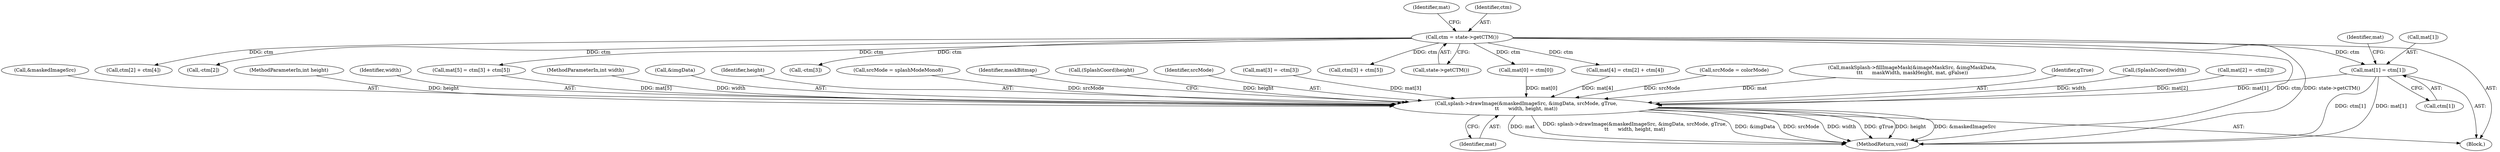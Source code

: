 digraph "0_poppler_7b2d314a61fd0e12f47c62996cb49ec0d1ba747a_11@array" {
"1000289" [label="(Call,mat[1] = ctm[1])"];
"1000279" [label="(Call,ctm = state->getCTM())"];
"1000680" [label="(Call,splash->drawImage(&maskedImageSrc, &imgData, srcMode, gTrue,\n\t\t      width, height, mat))"];
"1000680" [label="(Call,splash->drawImage(&maskedImageSrc, &imgData, srcMode, gTrue,\n\t\t      width, height, mat))"];
"1000327" [label="(Call,ctm[3] + ctm[5])"];
"1000281" [label="(Call,state->getCTM())"];
"1000296" [label="(Call,mat[2] = -ctm[2])"];
"1000681" [label="(Call,&maskedImageSrc)"];
"1000282" [label="(Call,mat[0] = ctm[0])"];
"1000105" [label="(MethodParameterIn,int height)"];
"1000323" [label="(Call,mat[5] = ctm[3] + ctm[5])"];
"1000687" [label="(Identifier,width)"];
"1000688" [label="(Identifier,height)"];
"1000316" [label="(Call,ctm[2] + ctm[4])"];
"1000312" [label="(Call,mat[4] = ctm[2] + ctm[4])"];
"1000300" [label="(Call,-ctm[2])"];
"1000672" [label="(Call,srcMode = splashModeMono8)"];
"1000176" [label="(Block,)"];
"1000284" [label="(Identifier,mat)"];
"1000308" [label="(Call,-ctm[3])"];
"1000691" [label="(Identifier,maskBitmap)"];
"1000280" [label="(Identifier,ctm)"];
"1000290" [label="(Call,mat[1])"];
"1000198" [label="(Call,(SplashCoord)height)"];
"1000685" [label="(Identifier,srcMode)"];
"1000683" [label="(Call,&imgData)"];
"1000298" [label="(Identifier,mat)"];
"1000689" [label="(Identifier,mat)"];
"1000104" [label="(MethodParameterIn,int width)"];
"1000304" [label="(Call,mat[3] = -ctm[3])"];
"1000677" [label="(Call,srcMode = colorMode)"];
"1000289" [label="(Call,mat[1] = ctm[1])"];
"1000264" [label="(Call,maskSplash->fillImageMask(&imageMaskSrc, &imgMaskData,\n\t\t\t      maskWidth, maskHeight, mat, gFalse))"];
"1000279" [label="(Call,ctm = state->getCTM())"];
"1000686" [label="(Identifier,gTrue)"];
"1000700" [label="(MethodReturn,void)"];
"1000181" [label="(Call,(SplashCoord)width)"];
"1000293" [label="(Call,ctm[1])"];
"1000289" -> "1000176"  [label="AST: "];
"1000289" -> "1000293"  [label="CFG: "];
"1000290" -> "1000289"  [label="AST: "];
"1000293" -> "1000289"  [label="AST: "];
"1000298" -> "1000289"  [label="CFG: "];
"1000289" -> "1000700"  [label="DDG: mat[1]"];
"1000289" -> "1000700"  [label="DDG: ctm[1]"];
"1000279" -> "1000289"  [label="DDG: ctm"];
"1000289" -> "1000680"  [label="DDG: mat[1]"];
"1000279" -> "1000176"  [label="AST: "];
"1000279" -> "1000281"  [label="CFG: "];
"1000280" -> "1000279"  [label="AST: "];
"1000281" -> "1000279"  [label="AST: "];
"1000284" -> "1000279"  [label="CFG: "];
"1000279" -> "1000700"  [label="DDG: ctm"];
"1000279" -> "1000700"  [label="DDG: state->getCTM()"];
"1000279" -> "1000282"  [label="DDG: ctm"];
"1000279" -> "1000300"  [label="DDG: ctm"];
"1000279" -> "1000308"  [label="DDG: ctm"];
"1000279" -> "1000312"  [label="DDG: ctm"];
"1000279" -> "1000316"  [label="DDG: ctm"];
"1000279" -> "1000323"  [label="DDG: ctm"];
"1000279" -> "1000327"  [label="DDG: ctm"];
"1000680" -> "1000176"  [label="AST: "];
"1000680" -> "1000689"  [label="CFG: "];
"1000681" -> "1000680"  [label="AST: "];
"1000683" -> "1000680"  [label="AST: "];
"1000685" -> "1000680"  [label="AST: "];
"1000686" -> "1000680"  [label="AST: "];
"1000687" -> "1000680"  [label="AST: "];
"1000688" -> "1000680"  [label="AST: "];
"1000689" -> "1000680"  [label="AST: "];
"1000691" -> "1000680"  [label="CFG: "];
"1000680" -> "1000700"  [label="DDG: &maskedImageSrc"];
"1000680" -> "1000700"  [label="DDG: mat"];
"1000680" -> "1000700"  [label="DDG: splash->drawImage(&maskedImageSrc, &imgData, srcMode, gTrue,\n\t\t      width, height, mat)"];
"1000680" -> "1000700"  [label="DDG: &imgData"];
"1000680" -> "1000700"  [label="DDG: srcMode"];
"1000680" -> "1000700"  [label="DDG: width"];
"1000680" -> "1000700"  [label="DDG: gTrue"];
"1000680" -> "1000700"  [label="DDG: height"];
"1000677" -> "1000680"  [label="DDG: srcMode"];
"1000672" -> "1000680"  [label="DDG: srcMode"];
"1000104" -> "1000680"  [label="DDG: width"];
"1000181" -> "1000680"  [label="DDG: width"];
"1000105" -> "1000680"  [label="DDG: height"];
"1000198" -> "1000680"  [label="DDG: height"];
"1000312" -> "1000680"  [label="DDG: mat[4]"];
"1000304" -> "1000680"  [label="DDG: mat[3]"];
"1000296" -> "1000680"  [label="DDG: mat[2]"];
"1000323" -> "1000680"  [label="DDG: mat[5]"];
"1000282" -> "1000680"  [label="DDG: mat[0]"];
"1000264" -> "1000680"  [label="DDG: mat"];
}
